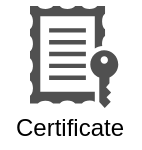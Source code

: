<mxfile version="14.6.13" type="device"><diagram id="1fAyHHhxGmDR6MH8hGLs" name="Seite-1"><mxGraphModel dx="1086" dy="2135" grid="1" gridSize="10" guides="1" tooltips="1" connect="1" arrows="1" fold="1" page="1" pageScale="1" pageWidth="827" pageHeight="1169" math="0" shadow="0"><root><mxCell id="0"/><mxCell id="1" parent="0"/><mxCell id="3xg-Pd2OtFPu5RCyE1nt-1" value="" style="group" vertex="1" connectable="0" parent="1"><mxGeometry x="40" y="-1120" width="70" height="74.0" as="geometry"/></mxCell><mxCell id="3xg-Pd2OtFPu5RCyE1nt-2" value="Certificate" style="text;html=1;strokeColor=none;fillColor=none;align=center;verticalAlign=middle;whiteSpace=wrap;rounded=0;" vertex="1" parent="3xg-Pd2OtFPu5RCyE1nt-1"><mxGeometry y="54.0" width="70" height="20" as="geometry"/></mxCell><mxCell id="3xg-Pd2OtFPu5RCyE1nt-3" value="" style="pointerEvents=1;shadow=0;dashed=0;html=1;strokeColor=none;fillColor=#505050;labelPosition=center;verticalLabelPosition=bottom;verticalAlign=top;outlineConnect=0;align=center;shape=mxgraph.office.concepts.license;aspect=fixed;" vertex="1" parent="3xg-Pd2OtFPu5RCyE1nt-1"><mxGeometry x="15.0" y="3.0" width="44.13" height="51" as="geometry"/></mxCell></root></mxGraphModel></diagram></mxfile>